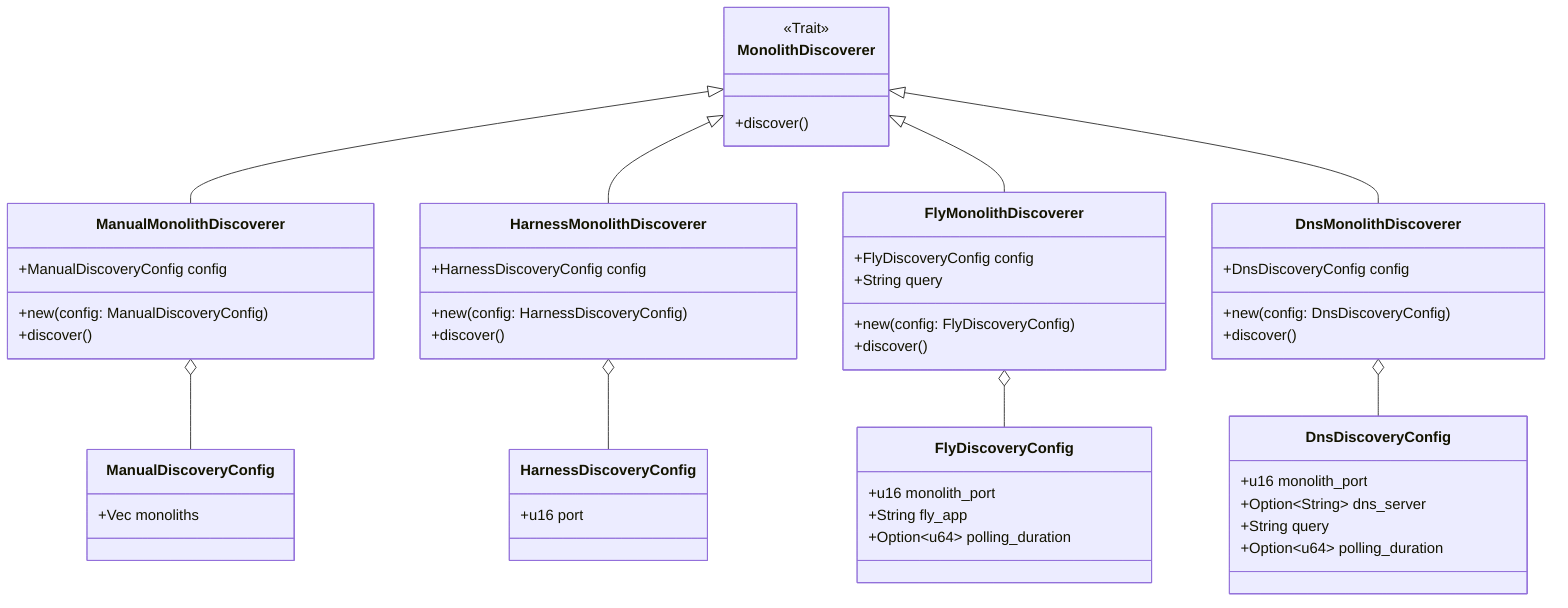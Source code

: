 classDiagram
    direction BT
    class MonolithDiscoverer {
        <<Trait>>
        +discover()
    }
    ManualMonolithDiscoverer --|> MonolithDiscoverer
    HarnessMonolithDiscoverer --|> MonolithDiscoverer
    FlyMonolithDiscoverer --|> MonolithDiscoverer
    DnsMonolithDiscoverer --|> MonolithDiscoverer

    DnsDiscoveryConfig --o DnsMonolithDiscoverer
    DnsDiscoveryConfig : +u16 monolith_port
    DnsDiscoveryConfig : +Option~String~ dns_server
    DnsDiscoveryConfig : +String query
    DnsDiscoveryConfig : +Option~u64~ polling_duration
    class DnsMonolithDiscoverer{
        +DnsDiscoveryConfig config
        +new(config: DnsDiscoveryConfig)
        +discover()
    }

    FlyDiscoveryConfig --o FlyMonolithDiscoverer
    FlyDiscoveryConfig : +u16 monolith_port
    FlyDiscoveryConfig : +String fly_app
    FlyDiscoveryConfig : +Option~u64~ polling_duration
    class FlyMonolithDiscoverer{
        +FlyDiscoveryConfig config
        +String query
        +new(config: FlyDiscoveryConfig)
        +discover()
    }

    ManualDiscoveryConfig --o ManualMonolithDiscoverer
    ManualDiscoveryConfig : +Vec monoliths
    class ManualMonolithDiscoverer{
        +ManualDiscoveryConfig config
        +new(config: ManualDiscoveryConfig)
        +discover()
    }

    HarnessDiscoveryConfig --o HarnessMonolithDiscoverer
    HarnessDiscoveryConfig : +u16 port
    class HarnessMonolithDiscoverer{
        +HarnessDiscoveryConfig config
        +new(config: HarnessDiscoveryConfig)
        +discover()
    }